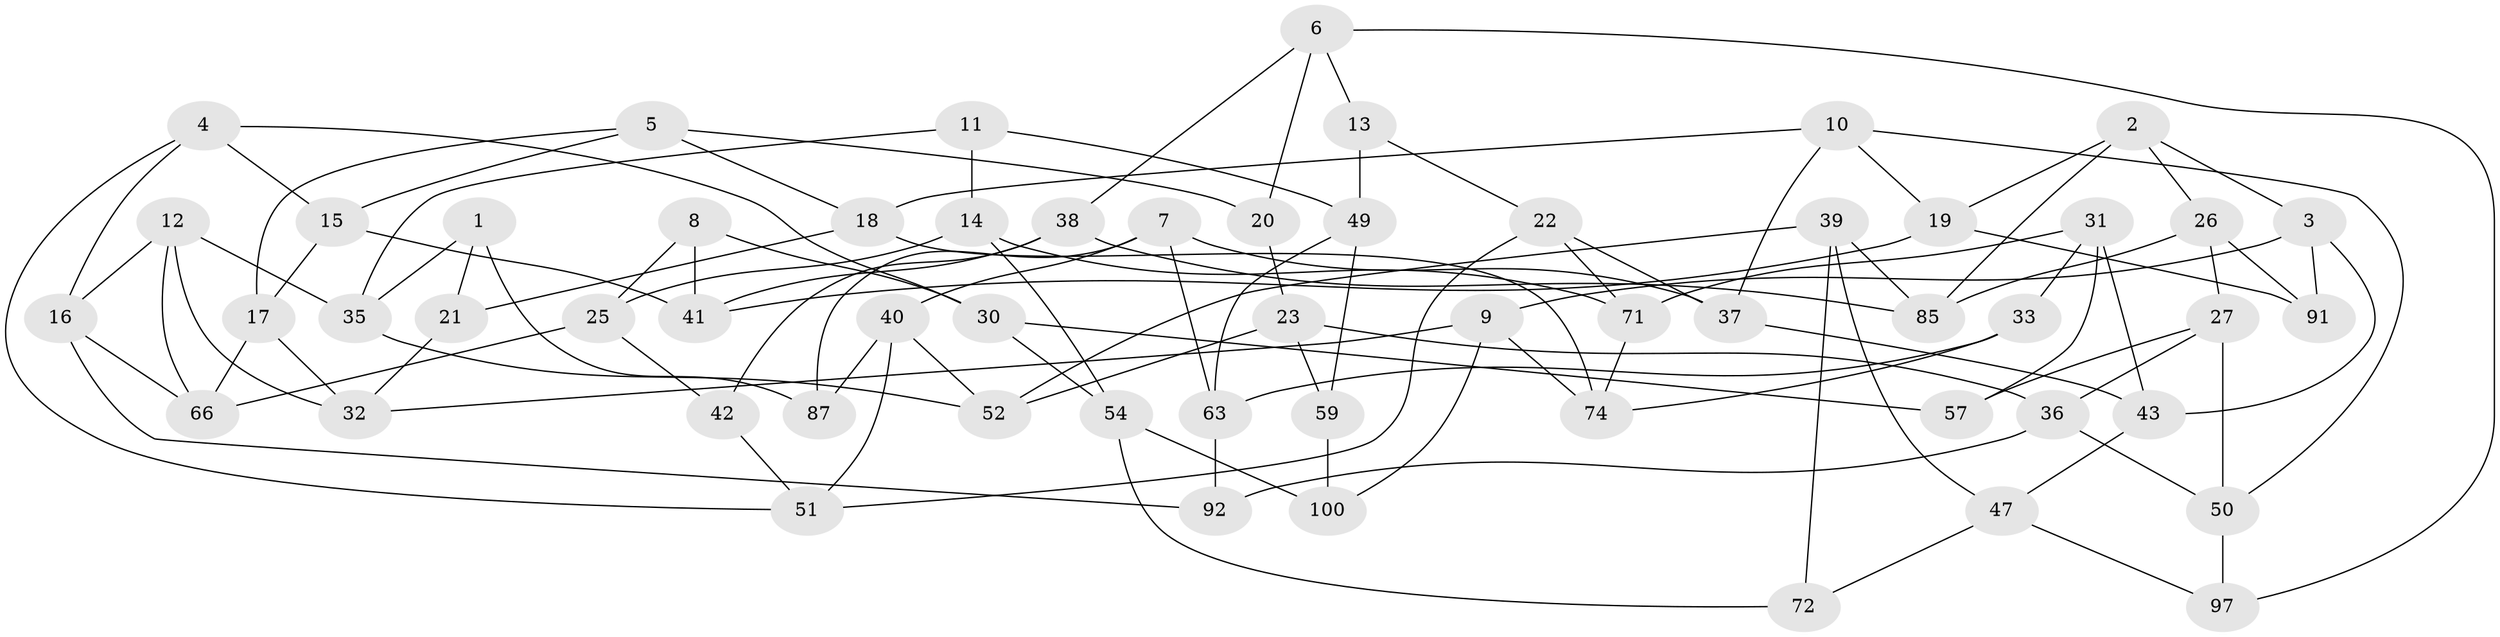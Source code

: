// original degree distribution, {3: 1.0}
// Generated by graph-tools (version 1.1) at 2025/11/02/21/25 10:11:15]
// undirected, 58 vertices, 108 edges
graph export_dot {
graph [start="1"]
  node [color=gray90,style=filled];
  1;
  2 [super="+96"];
  3 [super="+48"];
  4 [super="+34"];
  5 [super="+46"];
  6 [super="+53"];
  7 [super="+68"];
  8;
  9 [super="+90"];
  10 [super="+28"];
  11;
  12 [super="+58"];
  13;
  14 [super="+73"];
  15 [super="+83"];
  16 [super="+70"];
  17 [super="+67"];
  18 [super="+44"];
  19 [super="+29"];
  20;
  21;
  22 [super="+45"];
  23 [super="+24"];
  25 [super="+61"];
  26 [super="+81"];
  27 [super="+79"];
  30 [super="+62"];
  31 [super="+55"];
  32 [super="+77"];
  33;
  35 [super="+78"];
  36 [super="+94"];
  37 [super="+80"];
  38 [super="+56"];
  39 [super="+84"];
  40 [super="+76"];
  41 [super="+88"];
  42;
  43 [super="+75"];
  47 [super="+69"];
  49 [super="+60"];
  50 [super="+98"];
  51 [super="+65"];
  52 [super="+86"];
  54 [super="+64"];
  57;
  59;
  63 [super="+89"];
  66 [super="+82"];
  71 [super="+95"];
  72;
  74 [super="+93"];
  85 [super="+99"];
  87;
  91;
  92;
  97;
  100;
  1 -- 21;
  1 -- 87;
  1 -- 35;
  2 -- 19;
  2 -- 26;
  2 -- 85;
  2 -- 3;
  3 -- 91;
  3 -- 9;
  3 -- 43;
  4 -- 30;
  4 -- 51;
  4 -- 15;
  4 -- 16;
  5 -- 15;
  5 -- 20;
  5 -- 17;
  5 -- 18;
  6 -- 97;
  6 -- 20;
  6 -- 13;
  6 -- 38;
  7 -- 40;
  7 -- 87;
  7 -- 63;
  7 -- 37;
  8 -- 41;
  8 -- 30;
  8 -- 25;
  9 -- 74;
  9 -- 100;
  9 -- 32;
  10 -- 18;
  10 -- 37;
  10 -- 50;
  10 -- 19;
  11 -- 35;
  11 -- 14;
  11 -- 49;
  12 -- 66;
  12 -- 32;
  12 -- 35;
  12 -- 16;
  13 -- 49;
  13 -- 22;
  14 -- 25;
  14 -- 54;
  14 -- 71;
  15 -- 41;
  15 -- 17;
  16 -- 92;
  16 -- 66;
  17 -- 32;
  17 -- 66;
  18 -- 21;
  18 -- 74;
  19 -- 91;
  19 -- 41;
  20 -- 23;
  21 -- 32;
  22 -- 51;
  22 -- 71;
  22 -- 37;
  23 -- 52;
  23 -- 36;
  23 -- 59;
  25 -- 42;
  25 -- 66;
  26 -- 27;
  26 -- 91;
  26 -- 85;
  27 -- 57;
  27 -- 36;
  27 -- 50;
  30 -- 57;
  30 -- 54;
  31 -- 57;
  31 -- 43;
  31 -- 33;
  31 -- 71;
  33 -- 74;
  33 -- 63;
  35 -- 52;
  36 -- 50;
  36 -- 92;
  37 -- 43;
  38 -- 42;
  38 -- 85;
  38 -- 41;
  39 -- 52;
  39 -- 85;
  39 -- 72;
  39 -- 47;
  40 -- 87;
  40 -- 51;
  40 -- 52;
  42 -- 51;
  43 -- 47;
  47 -- 72;
  47 -- 97;
  49 -- 59;
  49 -- 63;
  50 -- 97;
  54 -- 100;
  54 -- 72;
  59 -- 100;
  63 -- 92;
  71 -- 74;
}
